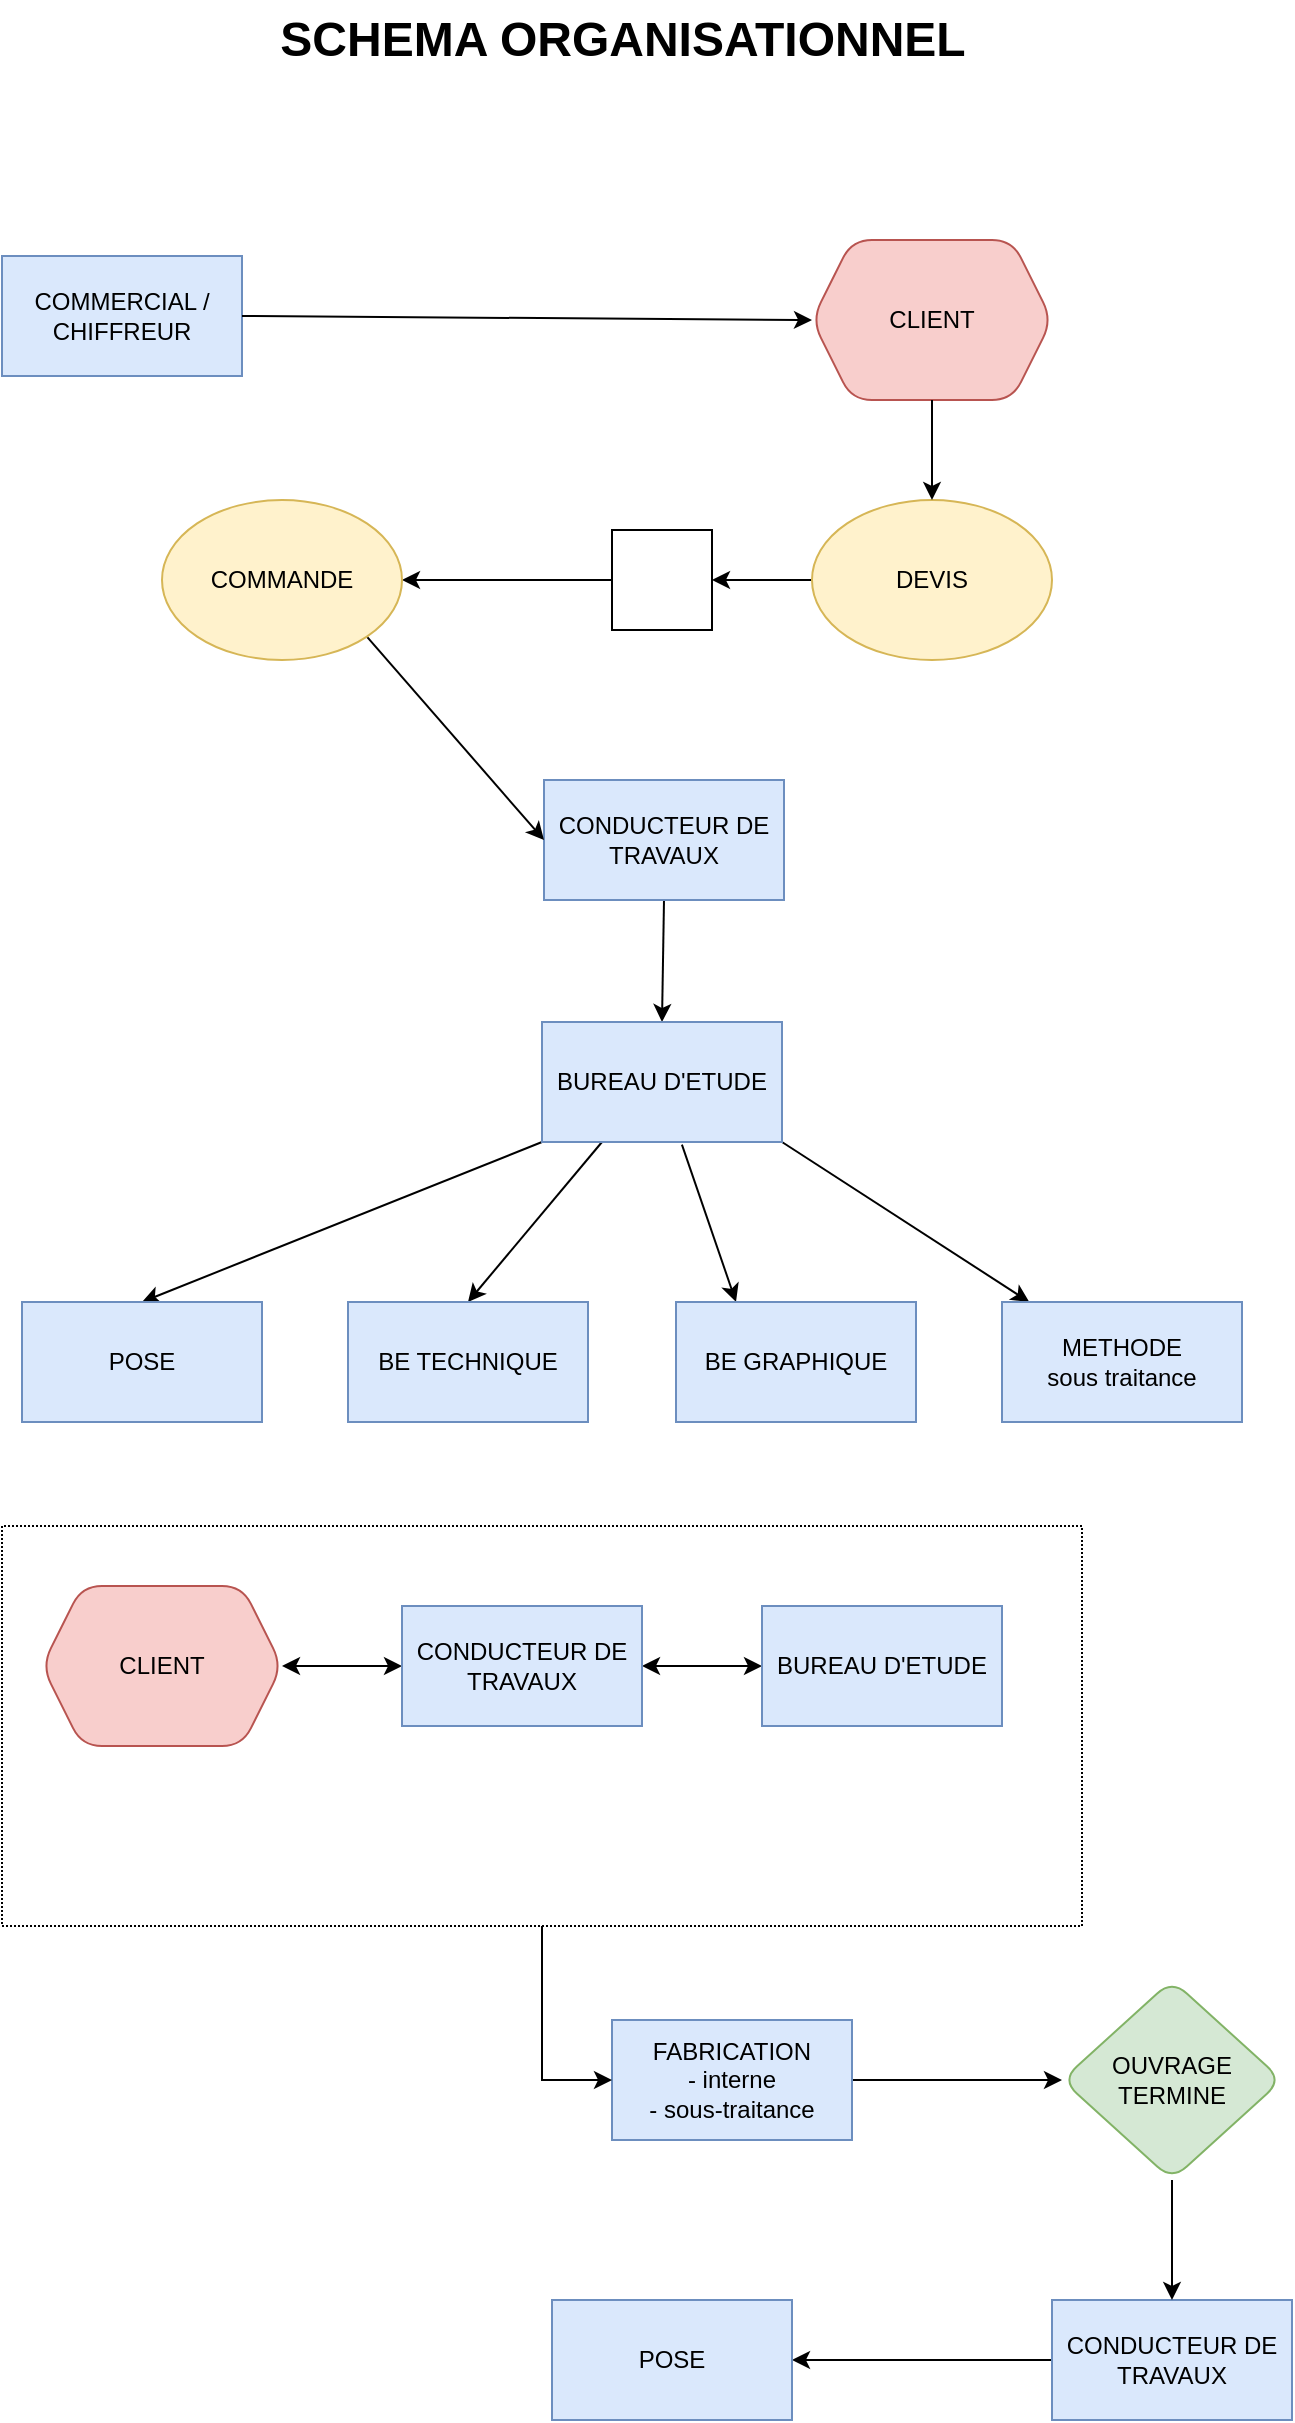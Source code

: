 <mxfile version="20.2.1" type="github">
  <diagram id="C5RBs43oDa-KdzZeNtuy" name="Page-1">
    <mxGraphModel dx="1117" dy="1902" grid="1" gridSize="10" guides="1" tooltips="1" connect="1" arrows="1" fold="1" page="1" pageScale="1" pageWidth="827" pageHeight="1169" math="0" shadow="0">
      <root>
        <mxCell id="WIyWlLk6GJQsqaUBKTNV-0" />
        <mxCell id="WIyWlLk6GJQsqaUBKTNV-1" parent="WIyWlLk6GJQsqaUBKTNV-0" />
        <mxCell id="VoOjfplAAFDFemAfdApI-0" value="COMMERCIAL / CHIFFREUR" style="rounded=0;whiteSpace=wrap;html=1;fillColor=#dae8fc;strokeColor=#6c8ebf;" vertex="1" parent="WIyWlLk6GJQsqaUBKTNV-1">
          <mxGeometry x="120" y="48" width="120" height="60" as="geometry" />
        </mxCell>
        <mxCell id="VoOjfplAAFDFemAfdApI-77" style="rounded=0;orthogonalLoop=1;jettySize=auto;html=1;exitX=0;exitY=0.5;exitDx=0;exitDy=0;entryX=1;entryY=0.5;entryDx=0;entryDy=0;" edge="1" parent="WIyWlLk6GJQsqaUBKTNV-1" source="VoOjfplAAFDFemAfdApI-48" target="VoOjfplAAFDFemAfdApI-54">
          <mxGeometry relative="1" as="geometry" />
        </mxCell>
        <mxCell id="VoOjfplAAFDFemAfdApI-48" value="" style="shape=image;html=1;verticalAlign=top;verticalLabelPosition=bottom;labelBackgroundColor=#ffffff;imageAspect=0;aspect=fixed;image=https://cdn3.iconfinder.com/data/icons/flat-actions-icons-9/512/Tick_Mark-128.png;labelBorderColor=none;imageBorder=default;" vertex="1" parent="WIyWlLk6GJQsqaUBKTNV-1">
          <mxGeometry x="425" y="185" width="50" height="50" as="geometry" />
        </mxCell>
        <mxCell id="VoOjfplAAFDFemAfdApI-96" style="edgeStyle=none;rounded=0;orthogonalLoop=1;jettySize=auto;html=1;exitX=0.5;exitY=1;exitDx=0;exitDy=0;entryX=0.5;entryY=0;entryDx=0;entryDy=0;startArrow=none;startFill=0;endArrow=classic;endFill=1;" edge="1" parent="WIyWlLk6GJQsqaUBKTNV-1" source="VoOjfplAAFDFemAfdApI-51" target="VoOjfplAAFDFemAfdApI-52">
          <mxGeometry relative="1" as="geometry" />
        </mxCell>
        <mxCell id="VoOjfplAAFDFemAfdApI-51" value="CONDUCTEUR DE TRAVAUX" style="rounded=0;whiteSpace=wrap;html=1;fillColor=#dae8fc;strokeColor=#6c8ebf;" vertex="1" parent="WIyWlLk6GJQsqaUBKTNV-1">
          <mxGeometry x="391" y="310" width="120" height="60" as="geometry" />
        </mxCell>
        <mxCell id="VoOjfplAAFDFemAfdApI-80" style="rounded=0;orthogonalLoop=1;jettySize=auto;html=1;exitX=0;exitY=1;exitDx=0;exitDy=0;entryX=0.5;entryY=0;entryDx=0;entryDy=0;" edge="1" parent="WIyWlLk6GJQsqaUBKTNV-1" source="VoOjfplAAFDFemAfdApI-52" target="VoOjfplAAFDFemAfdApI-53">
          <mxGeometry relative="1" as="geometry" />
        </mxCell>
        <mxCell id="VoOjfplAAFDFemAfdApI-81" style="rounded=0;orthogonalLoop=1;jettySize=auto;html=1;exitX=0.25;exitY=1;exitDx=0;exitDy=0;entryX=0.5;entryY=0;entryDx=0;entryDy=0;" edge="1" parent="WIyWlLk6GJQsqaUBKTNV-1" source="VoOjfplAAFDFemAfdApI-52" target="VoOjfplAAFDFemAfdApI-57">
          <mxGeometry relative="1" as="geometry" />
        </mxCell>
        <mxCell id="VoOjfplAAFDFemAfdApI-82" style="rounded=0;orthogonalLoop=1;jettySize=auto;html=1;exitX=0.583;exitY=1.022;exitDx=0;exitDy=0;entryX=0.25;entryY=0;entryDx=0;entryDy=0;exitPerimeter=0;" edge="1" parent="WIyWlLk6GJQsqaUBKTNV-1" source="VoOjfplAAFDFemAfdApI-52" target="VoOjfplAAFDFemAfdApI-58">
          <mxGeometry relative="1" as="geometry" />
        </mxCell>
        <mxCell id="VoOjfplAAFDFemAfdApI-83" style="rounded=0;orthogonalLoop=1;jettySize=auto;html=1;exitX=1;exitY=1;exitDx=0;exitDy=0;" edge="1" parent="WIyWlLk6GJQsqaUBKTNV-1" source="VoOjfplAAFDFemAfdApI-52" target="VoOjfplAAFDFemAfdApI-59">
          <mxGeometry relative="1" as="geometry" />
        </mxCell>
        <mxCell id="VoOjfplAAFDFemAfdApI-52" value="BUREAU D&#39;ETUDE" style="rounded=0;whiteSpace=wrap;html=1;fillColor=#dae8fc;strokeColor=#6c8ebf;" vertex="1" parent="WIyWlLk6GJQsqaUBKTNV-1">
          <mxGeometry x="390" y="431" width="120" height="60" as="geometry" />
        </mxCell>
        <mxCell id="VoOjfplAAFDFemAfdApI-53" value="POSE" style="rounded=0;whiteSpace=wrap;html=1;fillColor=#dae8fc;strokeColor=#6c8ebf;" vertex="1" parent="WIyWlLk6GJQsqaUBKTNV-1">
          <mxGeometry x="130" y="571" width="120" height="60" as="geometry" />
        </mxCell>
        <mxCell id="VoOjfplAAFDFemAfdApI-78" style="rounded=0;orthogonalLoop=1;jettySize=auto;html=1;exitX=1;exitY=1;exitDx=0;exitDy=0;entryX=0;entryY=0.5;entryDx=0;entryDy=0;" edge="1" parent="WIyWlLk6GJQsqaUBKTNV-1" source="VoOjfplAAFDFemAfdApI-54" target="VoOjfplAAFDFemAfdApI-51">
          <mxGeometry relative="1" as="geometry" />
        </mxCell>
        <mxCell id="VoOjfplAAFDFemAfdApI-54" value="COMMANDE" style="ellipse;whiteSpace=wrap;html=1;rounded=1;glass=0;labelBorderColor=none;fillColor=#fff2cc;strokeColor=#d6b656;" vertex="1" parent="WIyWlLk6GJQsqaUBKTNV-1">
          <mxGeometry x="200" y="170" width="120" height="80" as="geometry" />
        </mxCell>
        <mxCell id="VoOjfplAAFDFemAfdApI-76" style="rounded=0;orthogonalLoop=1;jettySize=auto;html=1;exitX=0;exitY=0.5;exitDx=0;exitDy=0;" edge="1" parent="WIyWlLk6GJQsqaUBKTNV-1" source="VoOjfplAAFDFemAfdApI-55" target="VoOjfplAAFDFemAfdApI-48">
          <mxGeometry relative="1" as="geometry" />
        </mxCell>
        <mxCell id="VoOjfplAAFDFemAfdApI-55" value="DEVIS" style="ellipse;whiteSpace=wrap;html=1;rounded=1;glass=0;labelBorderColor=none;fillColor=#fff2cc;strokeColor=#d6b656;" vertex="1" parent="WIyWlLk6GJQsqaUBKTNV-1">
          <mxGeometry x="525" y="170" width="120" height="80" as="geometry" />
        </mxCell>
        <mxCell id="VoOjfplAAFDFemAfdApI-56" value="CLIENT" style="shape=hexagon;perimeter=hexagonPerimeter2;whiteSpace=wrap;html=1;fixedSize=1;rounded=1;glass=0;labelBorderColor=none;fillColor=#f8cecc;strokeColor=#b85450;" vertex="1" parent="WIyWlLk6GJQsqaUBKTNV-1">
          <mxGeometry x="525" y="40" width="120" height="80" as="geometry" />
        </mxCell>
        <mxCell id="VoOjfplAAFDFemAfdApI-57" value="BE TECHNIQUE" style="rounded=0;whiteSpace=wrap;html=1;fillColor=#dae8fc;strokeColor=#6c8ebf;" vertex="1" parent="WIyWlLk6GJQsqaUBKTNV-1">
          <mxGeometry x="293" y="571" width="120" height="60" as="geometry" />
        </mxCell>
        <mxCell id="VoOjfplAAFDFemAfdApI-58" value="BE GRAPHIQUE" style="rounded=0;whiteSpace=wrap;html=1;fillColor=#dae8fc;strokeColor=#6c8ebf;" vertex="1" parent="WIyWlLk6GJQsqaUBKTNV-1">
          <mxGeometry x="457" y="571" width="120" height="60" as="geometry" />
        </mxCell>
        <mxCell id="VoOjfplAAFDFemAfdApI-59" value="METHODE &lt;br&gt;sous traitance" style="rounded=0;whiteSpace=wrap;html=1;fillColor=#dae8fc;strokeColor=#6c8ebf;" vertex="1" parent="WIyWlLk6GJQsqaUBKTNV-1">
          <mxGeometry x="620" y="571" width="120" height="60" as="geometry" />
        </mxCell>
        <mxCell id="VoOjfplAAFDFemAfdApI-61" value="" style="swimlane;startSize=0;rounded=1;glass=0;labelBorderColor=none;html=0;dashed=1;dashPattern=1 1;" vertex="1" parent="WIyWlLk6GJQsqaUBKTNV-1">
          <mxGeometry x="120" y="683" width="540" height="200" as="geometry" />
        </mxCell>
        <mxCell id="VoOjfplAAFDFemAfdApI-63" value="CLIENT" style="shape=hexagon;perimeter=hexagonPerimeter2;whiteSpace=wrap;html=1;fixedSize=1;rounded=1;glass=0;labelBorderColor=none;fillColor=#f8cecc;strokeColor=#b85450;" vertex="1" parent="VoOjfplAAFDFemAfdApI-61">
          <mxGeometry x="20" y="30" width="120" height="80" as="geometry" />
        </mxCell>
        <mxCell id="VoOjfplAAFDFemAfdApI-88" style="edgeStyle=none;rounded=0;orthogonalLoop=1;jettySize=auto;html=1;endArrow=classic;endFill=1;startArrow=classic;startFill=1;" edge="1" parent="VoOjfplAAFDFemAfdApI-61" source="VoOjfplAAFDFemAfdApI-64" target="VoOjfplAAFDFemAfdApI-65">
          <mxGeometry relative="1" as="geometry" />
        </mxCell>
        <mxCell id="VoOjfplAAFDFemAfdApI-90" style="edgeStyle=none;rounded=0;orthogonalLoop=1;jettySize=auto;html=1;exitX=0;exitY=0.5;exitDx=0;exitDy=0;entryX=1;entryY=0.5;entryDx=0;entryDy=0;startArrow=classic;startFill=1;endArrow=classic;endFill=1;" edge="1" parent="VoOjfplAAFDFemAfdApI-61" source="VoOjfplAAFDFemAfdApI-64" target="VoOjfplAAFDFemAfdApI-63">
          <mxGeometry relative="1" as="geometry" />
        </mxCell>
        <mxCell id="VoOjfplAAFDFemAfdApI-64" value="CONDUCTEUR DE TRAVAUX" style="rounded=0;whiteSpace=wrap;html=1;fillColor=#dae8fc;strokeColor=#6c8ebf;" vertex="1" parent="VoOjfplAAFDFemAfdApI-61">
          <mxGeometry x="200" y="40" width="120" height="60" as="geometry" />
        </mxCell>
        <mxCell id="VoOjfplAAFDFemAfdApI-65" value="BUREAU D&#39;ETUDE" style="rounded=0;whiteSpace=wrap;html=1;fillColor=#dae8fc;strokeColor=#6c8ebf;" vertex="1" parent="VoOjfplAAFDFemAfdApI-61">
          <mxGeometry x="380" y="40" width="120" height="60" as="geometry" />
        </mxCell>
        <mxCell id="VoOjfplAAFDFemAfdApI-66" value="" style="shape=image;html=1;verticalAlign=top;verticalLabelPosition=bottom;labelBackgroundColor=#ffffff;imageAspect=0;aspect=fixed;image=https://cdn3.iconfinder.com/data/icons/flat-actions-icons-9/512/Tick_Mark-128.png;labelBorderColor=none;flipH=0;" vertex="1" parent="VoOjfplAAFDFemAfdApI-61">
          <mxGeometry x="55" y="120" width="50" height="50" as="geometry" />
        </mxCell>
        <mxCell id="VoOjfplAAFDFemAfdApI-67" value="" style="shape=image;html=1;verticalAlign=top;verticalLabelPosition=bottom;labelBackgroundColor=#ffffff;imageAspect=0;aspect=fixed;image=https://cdn3.iconfinder.com/data/icons/flat-actions-icons-9/512/Tick_Mark-128.png;labelBorderColor=none;flipH=0;" vertex="1" parent="VoOjfplAAFDFemAfdApI-61">
          <mxGeometry x="229" y="120" width="50" height="50" as="geometry" />
        </mxCell>
        <mxCell id="VoOjfplAAFDFemAfdApI-68" value="" style="shape=image;html=1;verticalAlign=top;verticalLabelPosition=bottom;labelBackgroundColor=#ffffff;imageAspect=0;aspect=fixed;image=https://cdn3.iconfinder.com/data/icons/flat-actions-icons-9/512/Tick_Mark-128.png;labelBorderColor=none;flipH=0;" vertex="1" parent="VoOjfplAAFDFemAfdApI-61">
          <mxGeometry x="420" y="120" width="50" height="50" as="geometry" />
        </mxCell>
        <mxCell id="VoOjfplAAFDFemAfdApI-94" style="edgeStyle=none;rounded=0;orthogonalLoop=1;jettySize=auto;html=1;exitX=0;exitY=0.5;exitDx=0;exitDy=0;entryX=1;entryY=0.5;entryDx=0;entryDy=0;startArrow=none;startFill=0;endArrow=classic;endFill=1;" edge="1" parent="WIyWlLk6GJQsqaUBKTNV-1" source="VoOjfplAAFDFemAfdApI-70" target="VoOjfplAAFDFemAfdApI-71">
          <mxGeometry relative="1" as="geometry" />
        </mxCell>
        <mxCell id="VoOjfplAAFDFemAfdApI-70" value="CONDUCTEUR DE TRAVAUX" style="rounded=0;whiteSpace=wrap;html=1;fillColor=#dae8fc;strokeColor=#6c8ebf;" vertex="1" parent="WIyWlLk6GJQsqaUBKTNV-1">
          <mxGeometry x="645" y="1070" width="120" height="60" as="geometry" />
        </mxCell>
        <mxCell id="VoOjfplAAFDFemAfdApI-71" value="POSE" style="rounded=0;whiteSpace=wrap;html=1;fillColor=#dae8fc;strokeColor=#6c8ebf;" vertex="1" parent="WIyWlLk6GJQsqaUBKTNV-1">
          <mxGeometry x="395" y="1070" width="120" height="60" as="geometry" />
        </mxCell>
        <mxCell id="VoOjfplAAFDFemAfdApI-92" style="edgeStyle=none;rounded=0;orthogonalLoop=1;jettySize=auto;html=1;exitX=1;exitY=0.5;exitDx=0;exitDy=0;entryX=0;entryY=0.5;entryDx=0;entryDy=0;startArrow=none;startFill=0;endArrow=classic;endFill=1;" edge="1" parent="WIyWlLk6GJQsqaUBKTNV-1" source="VoOjfplAAFDFemAfdApI-72" target="VoOjfplAAFDFemAfdApI-73">
          <mxGeometry relative="1" as="geometry" />
        </mxCell>
        <mxCell id="VoOjfplAAFDFemAfdApI-72" value="FABRICATION&lt;br&gt;- interne&lt;br&gt;- sous-traitance" style="rounded=0;whiteSpace=wrap;html=1;fillColor=#dae8fc;strokeColor=#6c8ebf;" vertex="1" parent="WIyWlLk6GJQsqaUBKTNV-1">
          <mxGeometry x="425" y="930" width="120" height="60" as="geometry" />
        </mxCell>
        <mxCell id="VoOjfplAAFDFemAfdApI-93" style="edgeStyle=none;rounded=0;orthogonalLoop=1;jettySize=auto;html=1;exitX=0.5;exitY=1;exitDx=0;exitDy=0;entryX=0.5;entryY=0;entryDx=0;entryDy=0;startArrow=none;startFill=0;endArrow=classic;endFill=1;" edge="1" parent="WIyWlLk6GJQsqaUBKTNV-1" source="VoOjfplAAFDFemAfdApI-73" target="VoOjfplAAFDFemAfdApI-70">
          <mxGeometry relative="1" as="geometry" />
        </mxCell>
        <mxCell id="VoOjfplAAFDFemAfdApI-73" value="OUVRAGE TERMINE" style="rhombus;whiteSpace=wrap;html=1;rounded=1;glass=0;labelBorderColor=none;fillColor=#d5e8d4;strokeColor=#82b366;" vertex="1" parent="WIyWlLk6GJQsqaUBKTNV-1">
          <mxGeometry x="650" y="910" width="110" height="100" as="geometry" />
        </mxCell>
        <mxCell id="VoOjfplAAFDFemAfdApI-74" value="" style="endArrow=classic;html=1;rounded=0;exitX=1;exitY=0.5;exitDx=0;exitDy=0;entryX=0;entryY=0.5;entryDx=0;entryDy=0;" edge="1" parent="WIyWlLk6GJQsqaUBKTNV-1" source="VoOjfplAAFDFemAfdApI-0" target="VoOjfplAAFDFemAfdApI-56">
          <mxGeometry width="50" height="50" relative="1" as="geometry">
            <mxPoint x="470" y="120" as="sourcePoint" />
            <mxPoint x="520" y="70" as="targetPoint" />
          </mxGeometry>
        </mxCell>
        <mxCell id="VoOjfplAAFDFemAfdApI-75" value="" style="endArrow=classic;html=1;rounded=0;exitX=0.5;exitY=1;exitDx=0;exitDy=0;entryX=0.5;entryY=0;entryDx=0;entryDy=0;" edge="1" parent="WIyWlLk6GJQsqaUBKTNV-1" source="VoOjfplAAFDFemAfdApI-56" target="VoOjfplAAFDFemAfdApI-55">
          <mxGeometry width="50" height="50" relative="1" as="geometry">
            <mxPoint x="440" y="110" as="sourcePoint" />
            <mxPoint x="570" y="110" as="targetPoint" />
          </mxGeometry>
        </mxCell>
        <mxCell id="VoOjfplAAFDFemAfdApI-91" value="" style="edgeStyle=segmentEdgeStyle;endArrow=classic;html=1;rounded=0;entryX=0;entryY=0.5;entryDx=0;entryDy=0;" edge="1" parent="WIyWlLk6GJQsqaUBKTNV-1" source="VoOjfplAAFDFemAfdApI-61" target="VoOjfplAAFDFemAfdApI-72">
          <mxGeometry width="50" height="50" relative="1" as="geometry">
            <mxPoint x="410" y="810" as="sourcePoint" />
            <mxPoint x="430" y="900" as="targetPoint" />
            <Array as="points">
              <mxPoint x="390" y="960" />
            </Array>
          </mxGeometry>
        </mxCell>
        <mxCell id="VoOjfplAAFDFemAfdApI-95" value="SCHEMA ORGANISATIONNEL" style="text;html=1;fontSize=24;fontStyle=1;verticalAlign=middle;align=center;rounded=1;glass=0;dashed=1;dashPattern=1 1;labelBorderColor=none;" vertex="1" parent="WIyWlLk6GJQsqaUBKTNV-1">
          <mxGeometry x="380" y="-80" width="100" height="40" as="geometry" />
        </mxCell>
      </root>
    </mxGraphModel>
  </diagram>
</mxfile>
